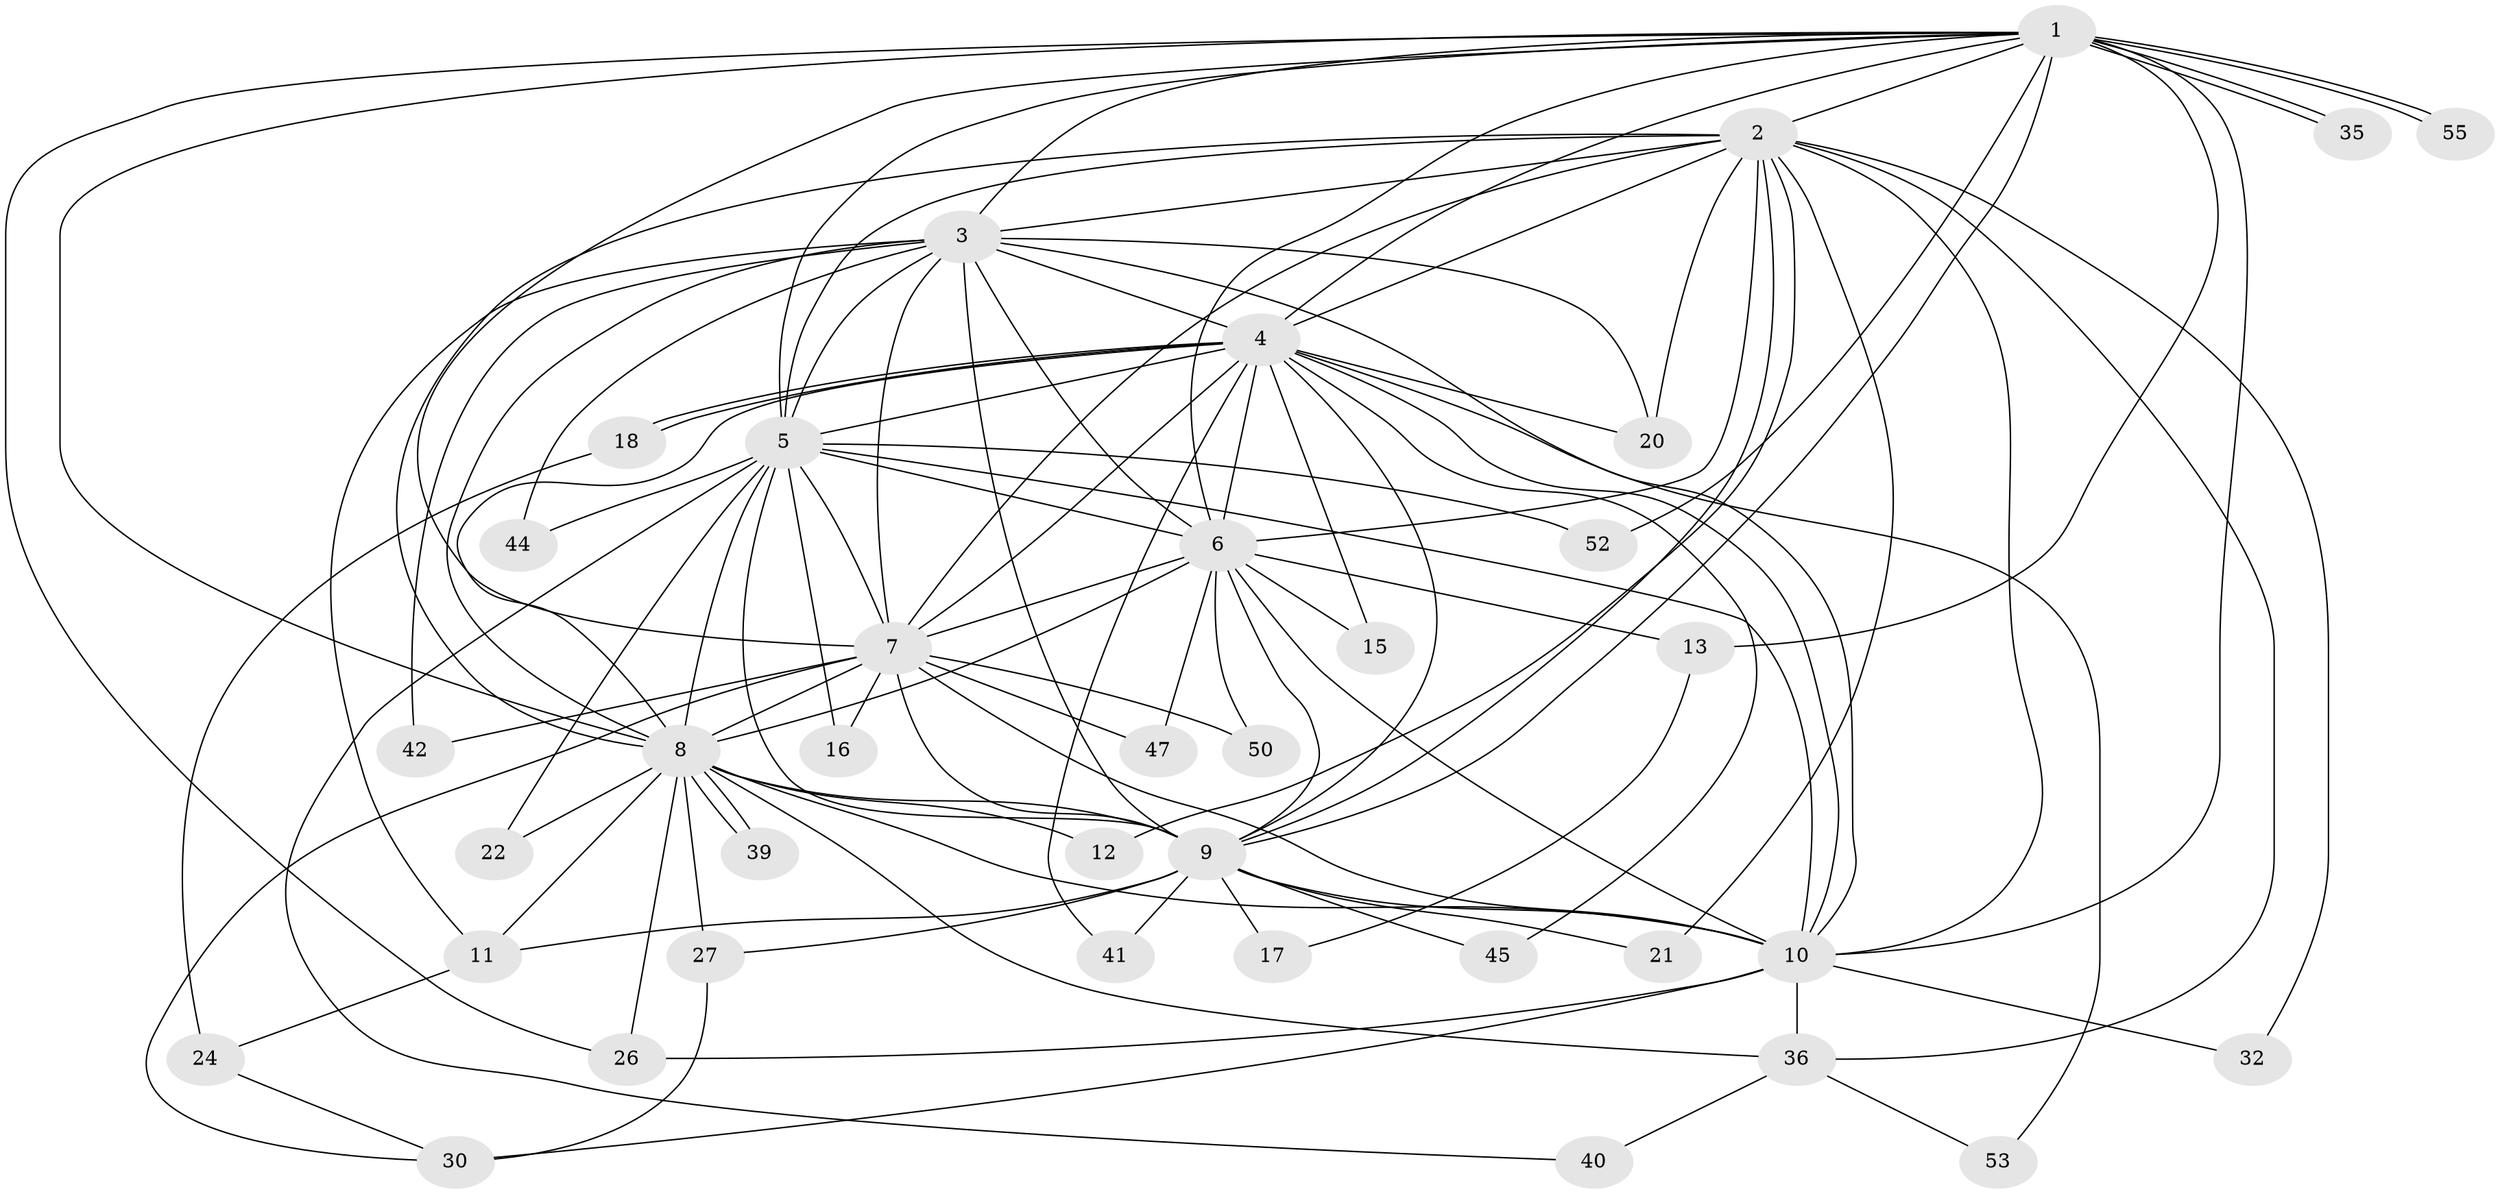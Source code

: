 // Generated by graph-tools (version 1.1) at 2025/23/03/03/25 07:23:44]
// undirected, 38 vertices, 107 edges
graph export_dot {
graph [start="1"]
  node [color=gray90,style=filled];
  1 [super="+48"];
  2;
  3 [super="+33"];
  4 [super="+43"];
  5 [super="+37"];
  6 [super="+19"];
  7 [super="+29"];
  8 [super="+25"];
  9 [super="+28"];
  10 [super="+23"];
  11 [super="+54"];
  12 [super="+38"];
  13 [super="+14"];
  15;
  16;
  17;
  18 [super="+51"];
  20;
  21;
  22;
  24;
  26 [super="+34"];
  27 [super="+49"];
  30 [super="+31"];
  32;
  35;
  36 [super="+46"];
  39;
  40;
  41;
  42;
  44;
  45;
  47;
  50;
  52;
  53;
  55;
  1 -- 2;
  1 -- 3;
  1 -- 4;
  1 -- 5;
  1 -- 6;
  1 -- 7;
  1 -- 8;
  1 -- 9;
  1 -- 10;
  1 -- 13 [weight=2];
  1 -- 35;
  1 -- 35;
  1 -- 52;
  1 -- 55;
  1 -- 55;
  1 -- 26;
  2 -- 3;
  2 -- 4;
  2 -- 5;
  2 -- 6;
  2 -- 7;
  2 -- 8;
  2 -- 9;
  2 -- 10;
  2 -- 12;
  2 -- 20;
  2 -- 21;
  2 -- 32;
  2 -- 36;
  3 -- 4;
  3 -- 5;
  3 -- 6;
  3 -- 7;
  3 -- 8;
  3 -- 9;
  3 -- 10 [weight=2];
  3 -- 20;
  3 -- 44;
  3 -- 11;
  3 -- 42;
  4 -- 5 [weight=2];
  4 -- 6;
  4 -- 7;
  4 -- 8;
  4 -- 9;
  4 -- 10;
  4 -- 15;
  4 -- 18 [weight=2];
  4 -- 18;
  4 -- 41;
  4 -- 45;
  4 -- 53;
  4 -- 20;
  5 -- 6;
  5 -- 7;
  5 -- 8 [weight=2];
  5 -- 9 [weight=2];
  5 -- 10;
  5 -- 16;
  5 -- 22;
  5 -- 40;
  5 -- 44;
  5 -- 52;
  6 -- 7 [weight=2];
  6 -- 8;
  6 -- 9;
  6 -- 10 [weight=2];
  6 -- 13;
  6 -- 15;
  6 -- 50;
  6 -- 47;
  7 -- 8;
  7 -- 9;
  7 -- 10;
  7 -- 16;
  7 -- 42;
  7 -- 47;
  7 -- 50;
  7 -- 30;
  8 -- 9;
  8 -- 10;
  8 -- 11;
  8 -- 12 [weight=2];
  8 -- 22;
  8 -- 26 [weight=2];
  8 -- 27;
  8 -- 36;
  8 -- 39;
  8 -- 39;
  9 -- 10;
  9 -- 11;
  9 -- 17;
  9 -- 21;
  9 -- 27;
  9 -- 41;
  9 -- 45;
  10 -- 32;
  10 -- 26;
  10 -- 36;
  10 -- 30;
  11 -- 24;
  13 -- 17;
  18 -- 24;
  24 -- 30;
  27 -- 30;
  36 -- 40;
  36 -- 53;
}
